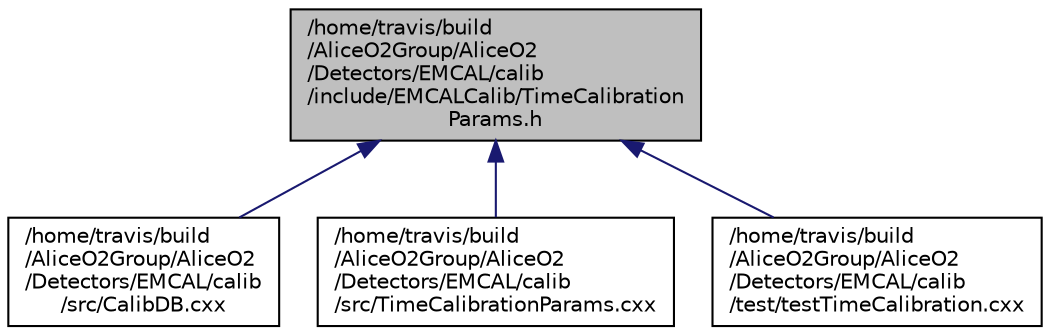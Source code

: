 digraph "/home/travis/build/AliceO2Group/AliceO2/Detectors/EMCAL/calib/include/EMCALCalib/TimeCalibrationParams.h"
{
 // INTERACTIVE_SVG=YES
  bgcolor="transparent";
  edge [fontname="Helvetica",fontsize="10",labelfontname="Helvetica",labelfontsize="10"];
  node [fontname="Helvetica",fontsize="10",shape=record];
  Node1 [label="/home/travis/build\l/AliceO2Group/AliceO2\l/Detectors/EMCAL/calib\l/include/EMCALCalib/TimeCalibration\lParams.h",height=0.2,width=0.4,color="black", fillcolor="grey75", style="filled", fontcolor="black"];
  Node1 -> Node2 [dir="back",color="midnightblue",fontsize="10",style="solid",fontname="Helvetica"];
  Node2 [label="/home/travis/build\l/AliceO2Group/AliceO2\l/Detectors/EMCAL/calib\l/src/CalibDB.cxx",height=0.2,width=0.4,color="black",URL="$d3/d5b/EMCAL_2calib_2src_2CalibDB_8cxx.html"];
  Node1 -> Node3 [dir="back",color="midnightblue",fontsize="10",style="solid",fontname="Helvetica"];
  Node3 [label="/home/travis/build\l/AliceO2Group/AliceO2\l/Detectors/EMCAL/calib\l/src/TimeCalibrationParams.cxx",height=0.2,width=0.4,color="black",URL="$d2/d92/TimeCalibrationParams_8cxx.html"];
  Node1 -> Node4 [dir="back",color="midnightblue",fontsize="10",style="solid",fontname="Helvetica"];
  Node4 [label="/home/travis/build\l/AliceO2Group/AliceO2\l/Detectors/EMCAL/calib\l/test/testTimeCalibration.cxx",height=0.2,width=0.4,color="black",URL="$da/d25/testTimeCalibration_8cxx.html"];
}
